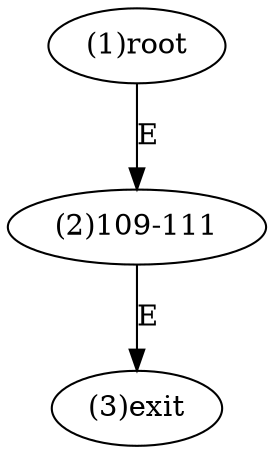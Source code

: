 digraph "" { 
1[ label="(1)root"];
2[ label="(2)109-111"];
3[ label="(3)exit"];
1->2[ label="E"];
2->3[ label="E"];
}
